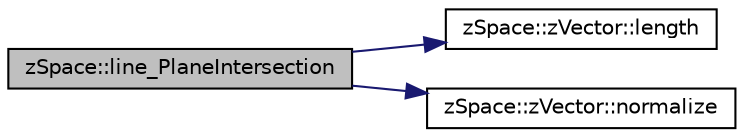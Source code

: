 digraph "zSpace::line_PlaneIntersection"
{
 // LATEX_PDF_SIZE
  edge [fontname="Helvetica",fontsize="10",labelfontname="Helvetica",labelfontsize="10"];
  node [fontname="Helvetica",fontsize="10",shape=record];
  rankdir="LR";
  Node104 [label="zSpace::line_PlaneIntersection",height=0.2,width=0.4,color="black", fillcolor="grey75", style="filled", fontcolor="black",tooltip="This method returns the intersection of two lines which is point."];
  Node104 -> Node105 [color="midnightblue",fontsize="10",style="solid",fontname="Helvetica"];
  Node105 [label="zSpace::zVector::length",height=0.2,width=0.4,color="black", fillcolor="white", style="filled",URL="$classz_space_1_1z_vector.html#aa3e1fd350f48b30428f95e716a4e3400",tooltip="This method returns the magnitude/length of the zVector."];
  Node104 -> Node106 [color="midnightblue",fontsize="10",style="solid",fontname="Helvetica"];
  Node106 [label="zSpace::zVector::normalize",height=0.2,width=0.4,color="black", fillcolor="white", style="filled",URL="$classz_space_1_1z_vector.html#a27d075d5055bb92ddfe63fae4010339b",tooltip="This method normalizes the vector to unit length."];
}
